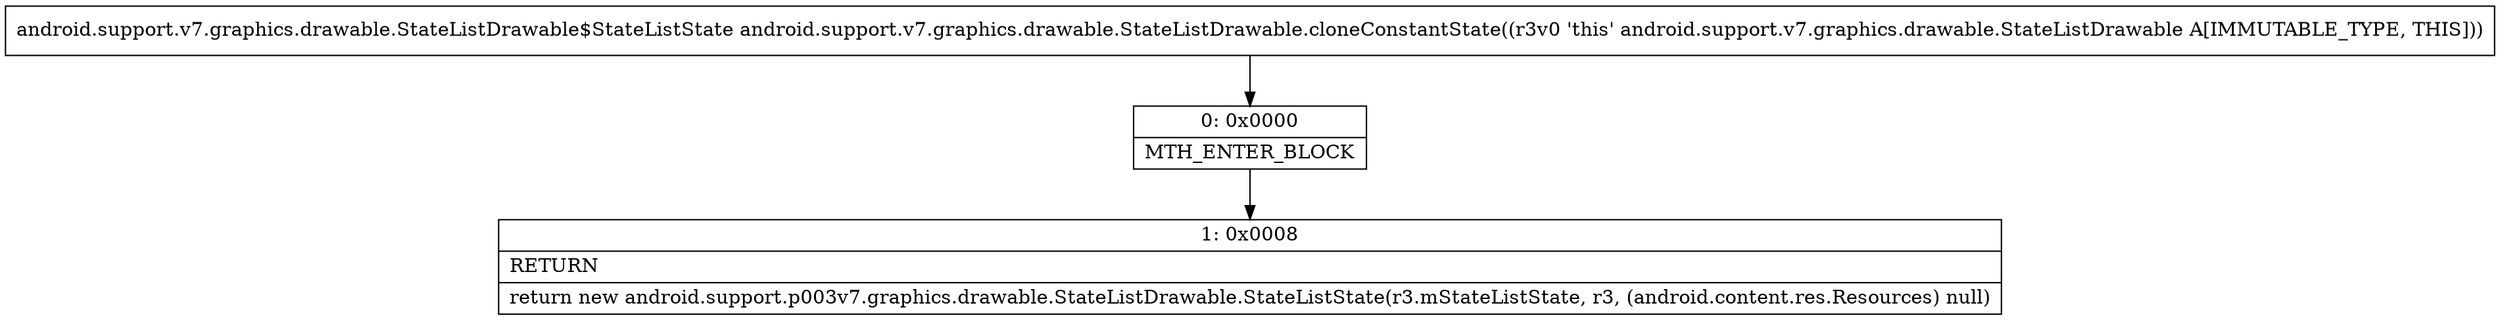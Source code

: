 digraph "CFG forandroid.support.v7.graphics.drawable.StateListDrawable.cloneConstantState()Landroid\/support\/v7\/graphics\/drawable\/StateListDrawable$StateListState;" {
Node_0 [shape=record,label="{0\:\ 0x0000|MTH_ENTER_BLOCK\l}"];
Node_1 [shape=record,label="{1\:\ 0x0008|RETURN\l|return new android.support.p003v7.graphics.drawable.StateListDrawable.StateListState(r3.mStateListState, r3, (android.content.res.Resources) null)\l}"];
MethodNode[shape=record,label="{android.support.v7.graphics.drawable.StateListDrawable$StateListState android.support.v7.graphics.drawable.StateListDrawable.cloneConstantState((r3v0 'this' android.support.v7.graphics.drawable.StateListDrawable A[IMMUTABLE_TYPE, THIS])) }"];
MethodNode -> Node_0;
Node_0 -> Node_1;
}

